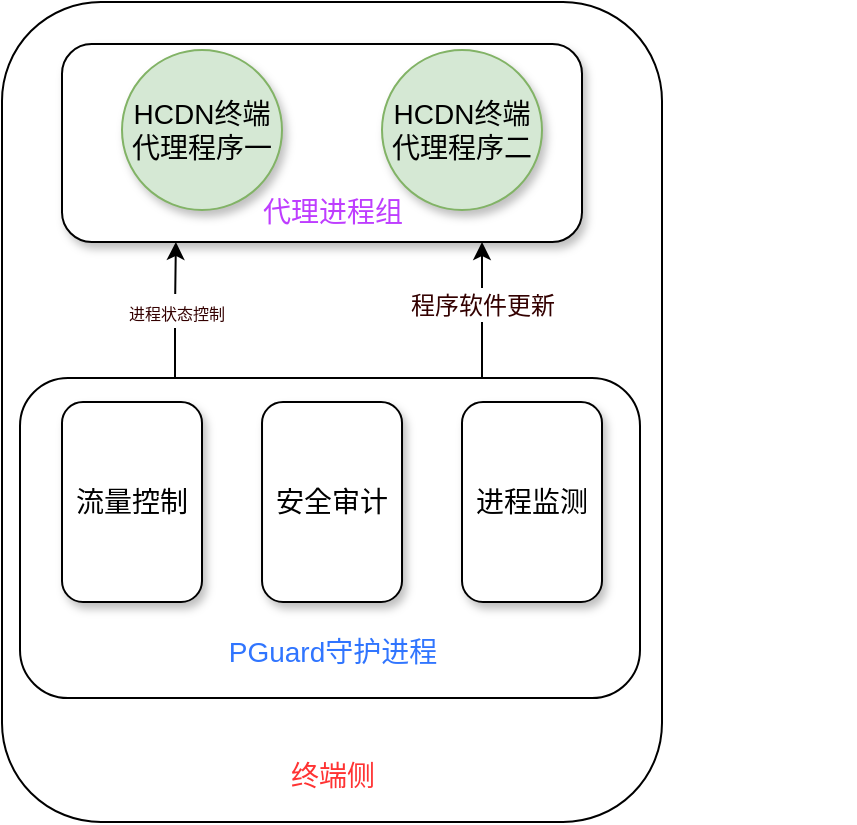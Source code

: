 <mxfile version="20.2.2" type="github">
  <diagram id="UCE1r4CAv3ZGkEFV3aWx" name="第 1 页">
    <mxGraphModel dx="1084" dy="636" grid="1" gridSize="10" guides="1" tooltips="1" connect="1" arrows="1" fold="1" page="1" pageScale="1" pageWidth="827" pageHeight="1169" math="0" shadow="0">
      <root>
        <mxCell id="0" />
        <mxCell id="1" parent="0" />
        <mxCell id="00jFDCK2sOJXdH6hQx0g-1" value="" style="rounded=1;whiteSpace=wrap;html=1;" vertex="1" parent="1">
          <mxGeometry x="30" y="140" width="330" height="410" as="geometry" />
        </mxCell>
        <mxCell id="00jFDCK2sOJXdH6hQx0g-18" value="&lt;font style=&quot;font-size: 8px;&quot; color=&quot;#330000&quot;&gt;进程状态控制&lt;/font&gt;" style="edgeStyle=orthogonalEdgeStyle;rounded=0;orthogonalLoop=1;jettySize=auto;html=1;exitX=0.25;exitY=0;exitDx=0;exitDy=0;entryX=0.219;entryY=1;entryDx=0;entryDy=0;entryPerimeter=0;fontSize=14;fontColor=#BE3DFF;" edge="1" parent="1" source="00jFDCK2sOJXdH6hQx0g-2" target="00jFDCK2sOJXdH6hQx0g-11">
          <mxGeometry relative="1" as="geometry" />
        </mxCell>
        <mxCell id="00jFDCK2sOJXdH6hQx0g-2" value="" style="rounded=1;whiteSpace=wrap;html=1;" vertex="1" parent="1">
          <mxGeometry x="39" y="328" width="310" height="160" as="geometry" />
        </mxCell>
        <mxCell id="00jFDCK2sOJXdH6hQx0g-3" value="&lt;font color=&quot;#ff3333&quot; style=&quot;font-size: 14px;&quot;&gt;终端侧&lt;/font&gt;" style="rounded=1;whiteSpace=wrap;html=1;rotation=0;shadow=1;opacity=0;align=center;direction=south;" vertex="1" parent="1">
          <mxGeometry x="115.63" y="512" width="158.75" height="30" as="geometry" />
        </mxCell>
        <mxCell id="00jFDCK2sOJXdH6hQx0g-5" value="&lt;font color=&quot;#3075ff&quot;&gt;&lt;span style=&quot;font-size: 14px;&quot;&gt;PGuard守护进程&lt;/span&gt;&lt;/font&gt;" style="rounded=1;whiteSpace=wrap;html=1;rotation=0;shadow=1;opacity=0;align=center;direction=south;" vertex="1" parent="1">
          <mxGeometry x="115.63" y="450" width="158.75" height="30" as="geometry" />
        </mxCell>
        <mxCell id="00jFDCK2sOJXdH6hQx0g-7" value="" style="ellipse;whiteSpace=wrap;html=1;aspect=fixed;shadow=1;fontSize=14;fontColor=#3075FF;opacity=0;" vertex="1" parent="1">
          <mxGeometry x="370" y="350" width="80" height="80" as="geometry" />
        </mxCell>
        <mxCell id="00jFDCK2sOJXdH6hQx0g-11" value="" style="rounded=1;whiteSpace=wrap;html=1;shadow=1;fontSize=14;fontColor=#3075FF;" vertex="1" parent="1">
          <mxGeometry x="60" y="161" width="260" height="99" as="geometry" />
        </mxCell>
        <mxCell id="00jFDCK2sOJXdH6hQx0g-8" value="HCDN终端代理程序一" style="ellipse;whiteSpace=wrap;html=1;aspect=fixed;shadow=1;fontSize=14;fillColor=#d5e8d4;strokeColor=#82b366;" vertex="1" parent="1">
          <mxGeometry x="90" y="164" width="80" height="80" as="geometry" />
        </mxCell>
        <mxCell id="00jFDCK2sOJXdH6hQx0g-9" value="HCDN终端代理程序二" style="ellipse;whiteSpace=wrap;html=1;aspect=fixed;shadow=1;fontSize=14;fillColor=#d5e8d4;strokeColor=#82b366;" vertex="1" parent="1">
          <mxGeometry x="220" y="164" width="80" height="80" as="geometry" />
        </mxCell>
        <mxCell id="00jFDCK2sOJXdH6hQx0g-13" value="&lt;span style=&quot;font-size: 14px;&quot;&gt;&lt;font color=&quot;#be3dff&quot;&gt;代理进程组&lt;/font&gt;&lt;/span&gt;" style="rounded=1;whiteSpace=wrap;html=1;rotation=0;shadow=1;opacity=0;align=center;direction=south;" vertex="1" parent="1">
          <mxGeometry x="115.63" y="230" width="158.75" height="30" as="geometry" />
        </mxCell>
        <mxCell id="00jFDCK2sOJXdH6hQx0g-20" style="edgeStyle=orthogonalEdgeStyle;rounded=0;orthogonalLoop=1;jettySize=auto;html=1;fontSize=14;fontColor=#BE3DFF;" edge="1" parent="1">
          <mxGeometry relative="1" as="geometry">
            <mxPoint x="270" y="328" as="sourcePoint" />
            <mxPoint x="270" y="260" as="targetPoint" />
            <Array as="points">
              <mxPoint x="270" y="328" />
              <mxPoint x="270" y="260" />
            </Array>
          </mxGeometry>
        </mxCell>
        <mxCell id="00jFDCK2sOJXdH6hQx0g-21" value="&lt;font style=&quot;font-size: 12px;&quot;&gt;程序软件更新&lt;/font&gt;" style="edgeLabel;html=1;align=center;verticalAlign=middle;resizable=0;points=[];fontSize=14;fontColor=#330000;" vertex="1" connectable="0" parent="00jFDCK2sOJXdH6hQx0g-20">
          <mxGeometry x="0.088" relative="1" as="geometry">
            <mxPoint as="offset" />
          </mxGeometry>
        </mxCell>
        <mxCell id="00jFDCK2sOJXdH6hQx0g-22" value="&lt;font color=&quot;#000000&quot; style=&quot;font-size: 14px;&quot;&gt;流量控制&lt;/font&gt;" style="rounded=1;whiteSpace=wrap;html=1;shadow=1;fontSize=12;fontColor=#330000;" vertex="1" parent="1">
          <mxGeometry x="60" y="340" width="70" height="100" as="geometry" />
        </mxCell>
        <mxCell id="00jFDCK2sOJXdH6hQx0g-23" value="&lt;font color=&quot;#000000&quot; style=&quot;font-size: 14px;&quot;&gt;安全审计&lt;/font&gt;" style="rounded=1;whiteSpace=wrap;html=1;shadow=1;fontSize=12;fontColor=#330000;" vertex="1" parent="1">
          <mxGeometry x="160.01" y="340" width="70" height="100" as="geometry" />
        </mxCell>
        <mxCell id="00jFDCK2sOJXdH6hQx0g-24" value="&lt;font color=&quot;#000000&quot; style=&quot;font-size: 14px;&quot;&gt;进程监测&lt;/font&gt;" style="rounded=1;whiteSpace=wrap;html=1;shadow=1;fontSize=12;fontColor=#330000;" vertex="1" parent="1">
          <mxGeometry x="260" y="340" width="70" height="100" as="geometry" />
        </mxCell>
      </root>
    </mxGraphModel>
  </diagram>
</mxfile>
